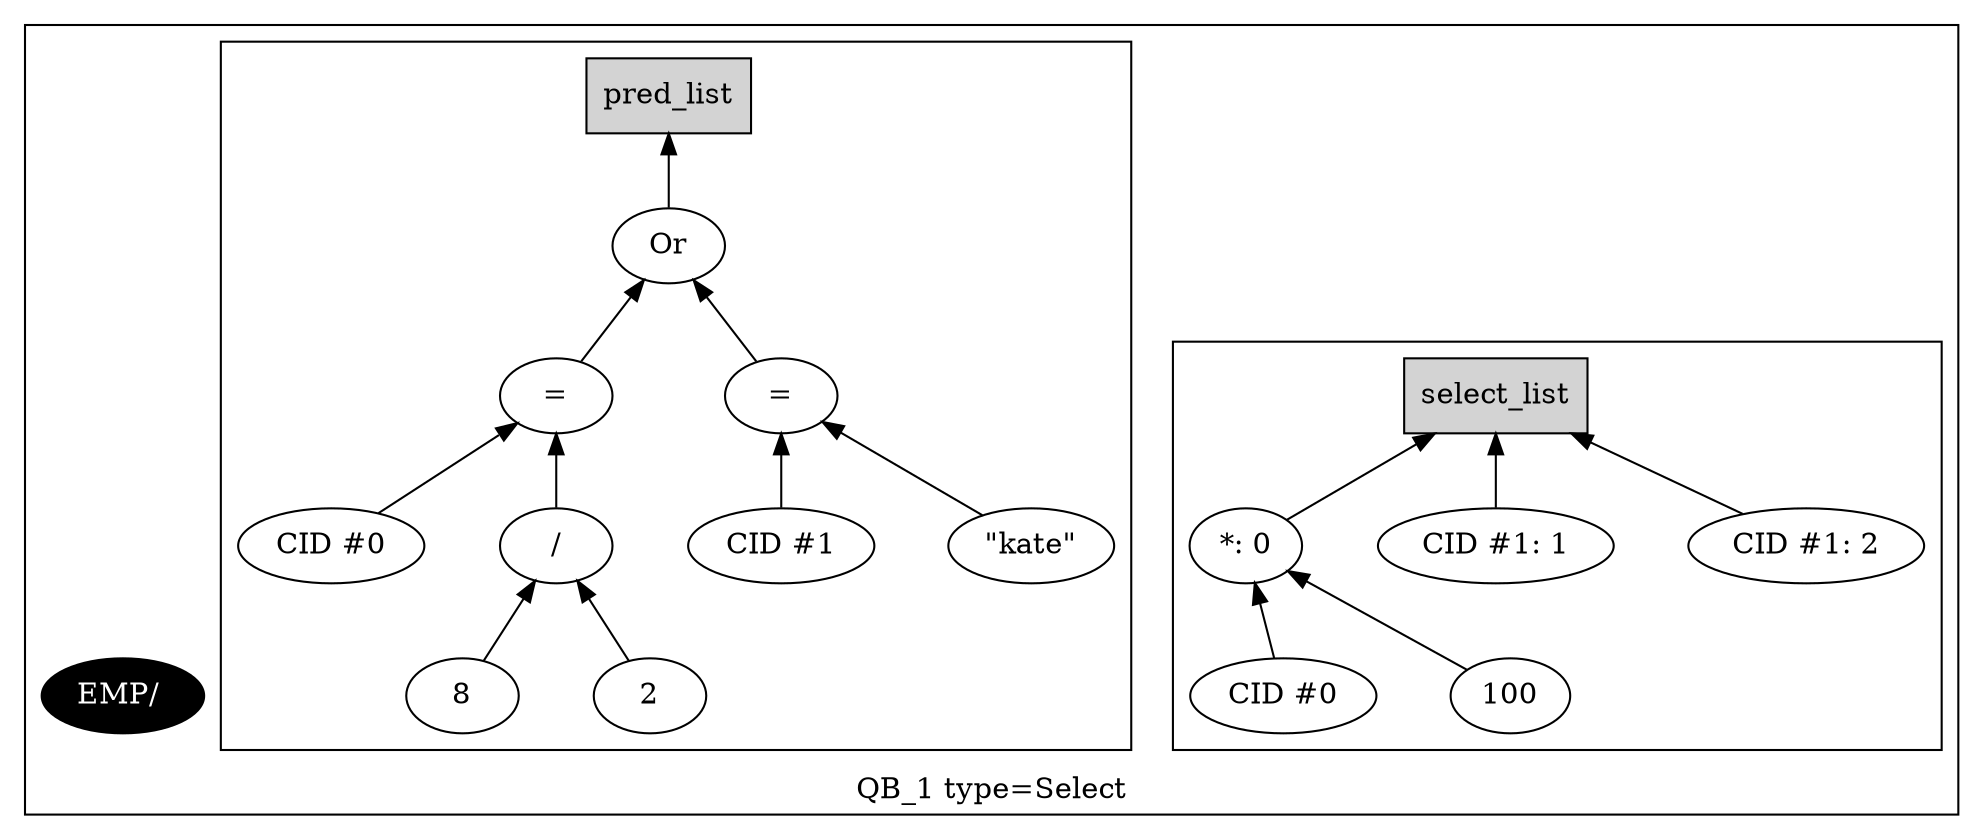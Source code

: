 digraph example1 {
    rankdir=BT;
    nodesep=0.5;
    ordering="in";
  subgraph cluster_QB_1 {
    "QB_1_selectlist"[label="select_list",shape=box,style=filled];
  subgraph cluster_select_listQB_1 {
    exprnodeNodeId3v1[label="*: 0"];
    exprnodeNodeId1v1 -> exprnodeNodeId3v1;
    exprnodeNodeId1v1[label="CID #0"];
    exprnodeNodeId2v1 -> exprnodeNodeId3v1;
    exprnodeNodeId2v1[label="100"];
    exprnodeNodeId3v1 -> "QB_1_selectlist";
    exprnodeNodeId4v1[label="CID #1: 1"];
    exprnodeNodeId4v1 -> "QB_1_selectlist";
    exprnodeNodeId5v1[label="CID #1: 2"];
    exprnodeNodeId5v1 -> "QB_1_selectlist";
}
    "QUN_0"[label="EMP/ ", fillcolor=black, fontcolor=white, style=filled]
  subgraph cluster_pred_listQB_1 {
    exprnodeNodeId14v1[label="Or"];
    exprnodeNodeId10v1 -> exprnodeNodeId14v1;
    exprnodeNodeId10v1[label="="];
    exprnodeNodeId6v1 -> exprnodeNodeId10v1;
    exprnodeNodeId6v1[label="CID #0"];
    exprnodeNodeId9v1 -> exprnodeNodeId10v1;
    exprnodeNodeId9v1[label="/"];
    exprnodeNodeId7v1 -> exprnodeNodeId9v1;
    exprnodeNodeId7v1[label="8"];
    exprnodeNodeId8v1 -> exprnodeNodeId9v1;
    exprnodeNodeId8v1[label="2"];
    exprnodeNodeId13v1 -> exprnodeNodeId14v1;
    exprnodeNodeId13v1[label="="];
    exprnodeNodeId11v1 -> exprnodeNodeId13v1;
    exprnodeNodeId11v1[label="CID #1"];
    exprnodeNodeId12v1 -> exprnodeNodeId13v1;
    exprnodeNodeId12v1[label="\"kate\""];
    exprnodeNodeId14v1 -> QB_1_pred_list;
    "QB_1_pred_list"[label="pred_list",shape=box,style=filled];
}
    label = "QB_1 type=Select";
}
}
